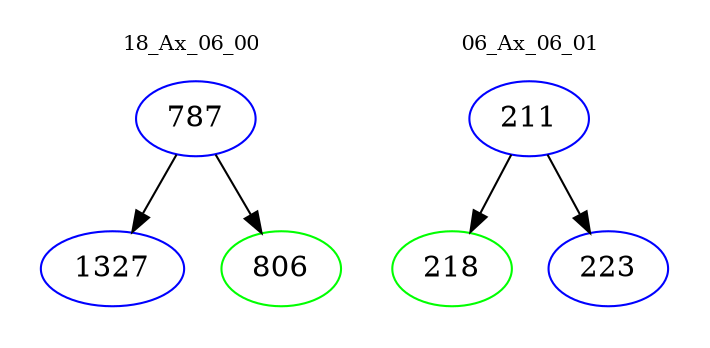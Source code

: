 digraph{
subgraph cluster_0 {
color = white
label = "18_Ax_06_00";
fontsize=10;
T0_787 [label="787", color="blue"]
T0_787 -> T0_1327 [color="black"]
T0_1327 [label="1327", color="blue"]
T0_787 -> T0_806 [color="black"]
T0_806 [label="806", color="green"]
}
subgraph cluster_1 {
color = white
label = "06_Ax_06_01";
fontsize=10;
T1_211 [label="211", color="blue"]
T1_211 -> T1_218 [color="black"]
T1_218 [label="218", color="green"]
T1_211 -> T1_223 [color="black"]
T1_223 [label="223", color="blue"]
}
}
